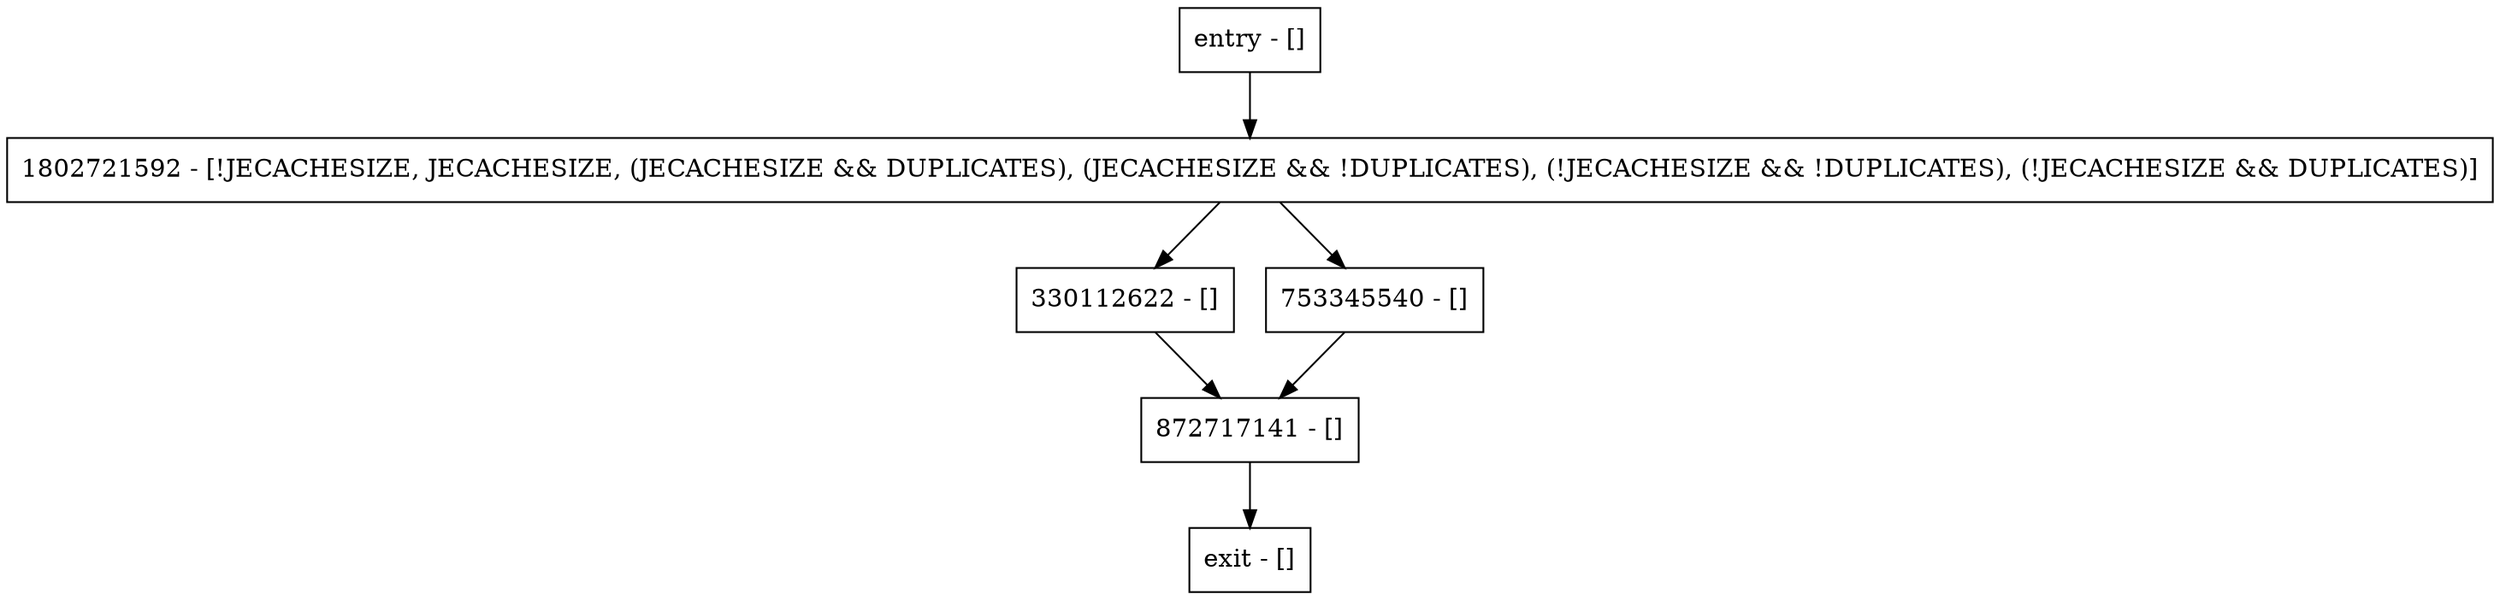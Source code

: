 digraph replicatedBitSet {
node [shape=record];
entry [label="entry - []"];
exit [label="exit - []"];
872717141 [label="872717141 - []"];
330112622 [label="330112622 - []"];
1802721592 [label="1802721592 - [!JECACHESIZE, JECACHESIZE, (JECACHESIZE && DUPLICATES), (JECACHESIZE && !DUPLICATES), (!JECACHESIZE && !DUPLICATES), (!JECACHESIZE && DUPLICATES)]"];
753345540 [label="753345540 - []"];
entry;
exit;
entry -> 1802721592;
872717141 -> exit;
330112622 -> 872717141;
1802721592 -> 330112622;
1802721592 -> 753345540;
753345540 -> 872717141;
}
